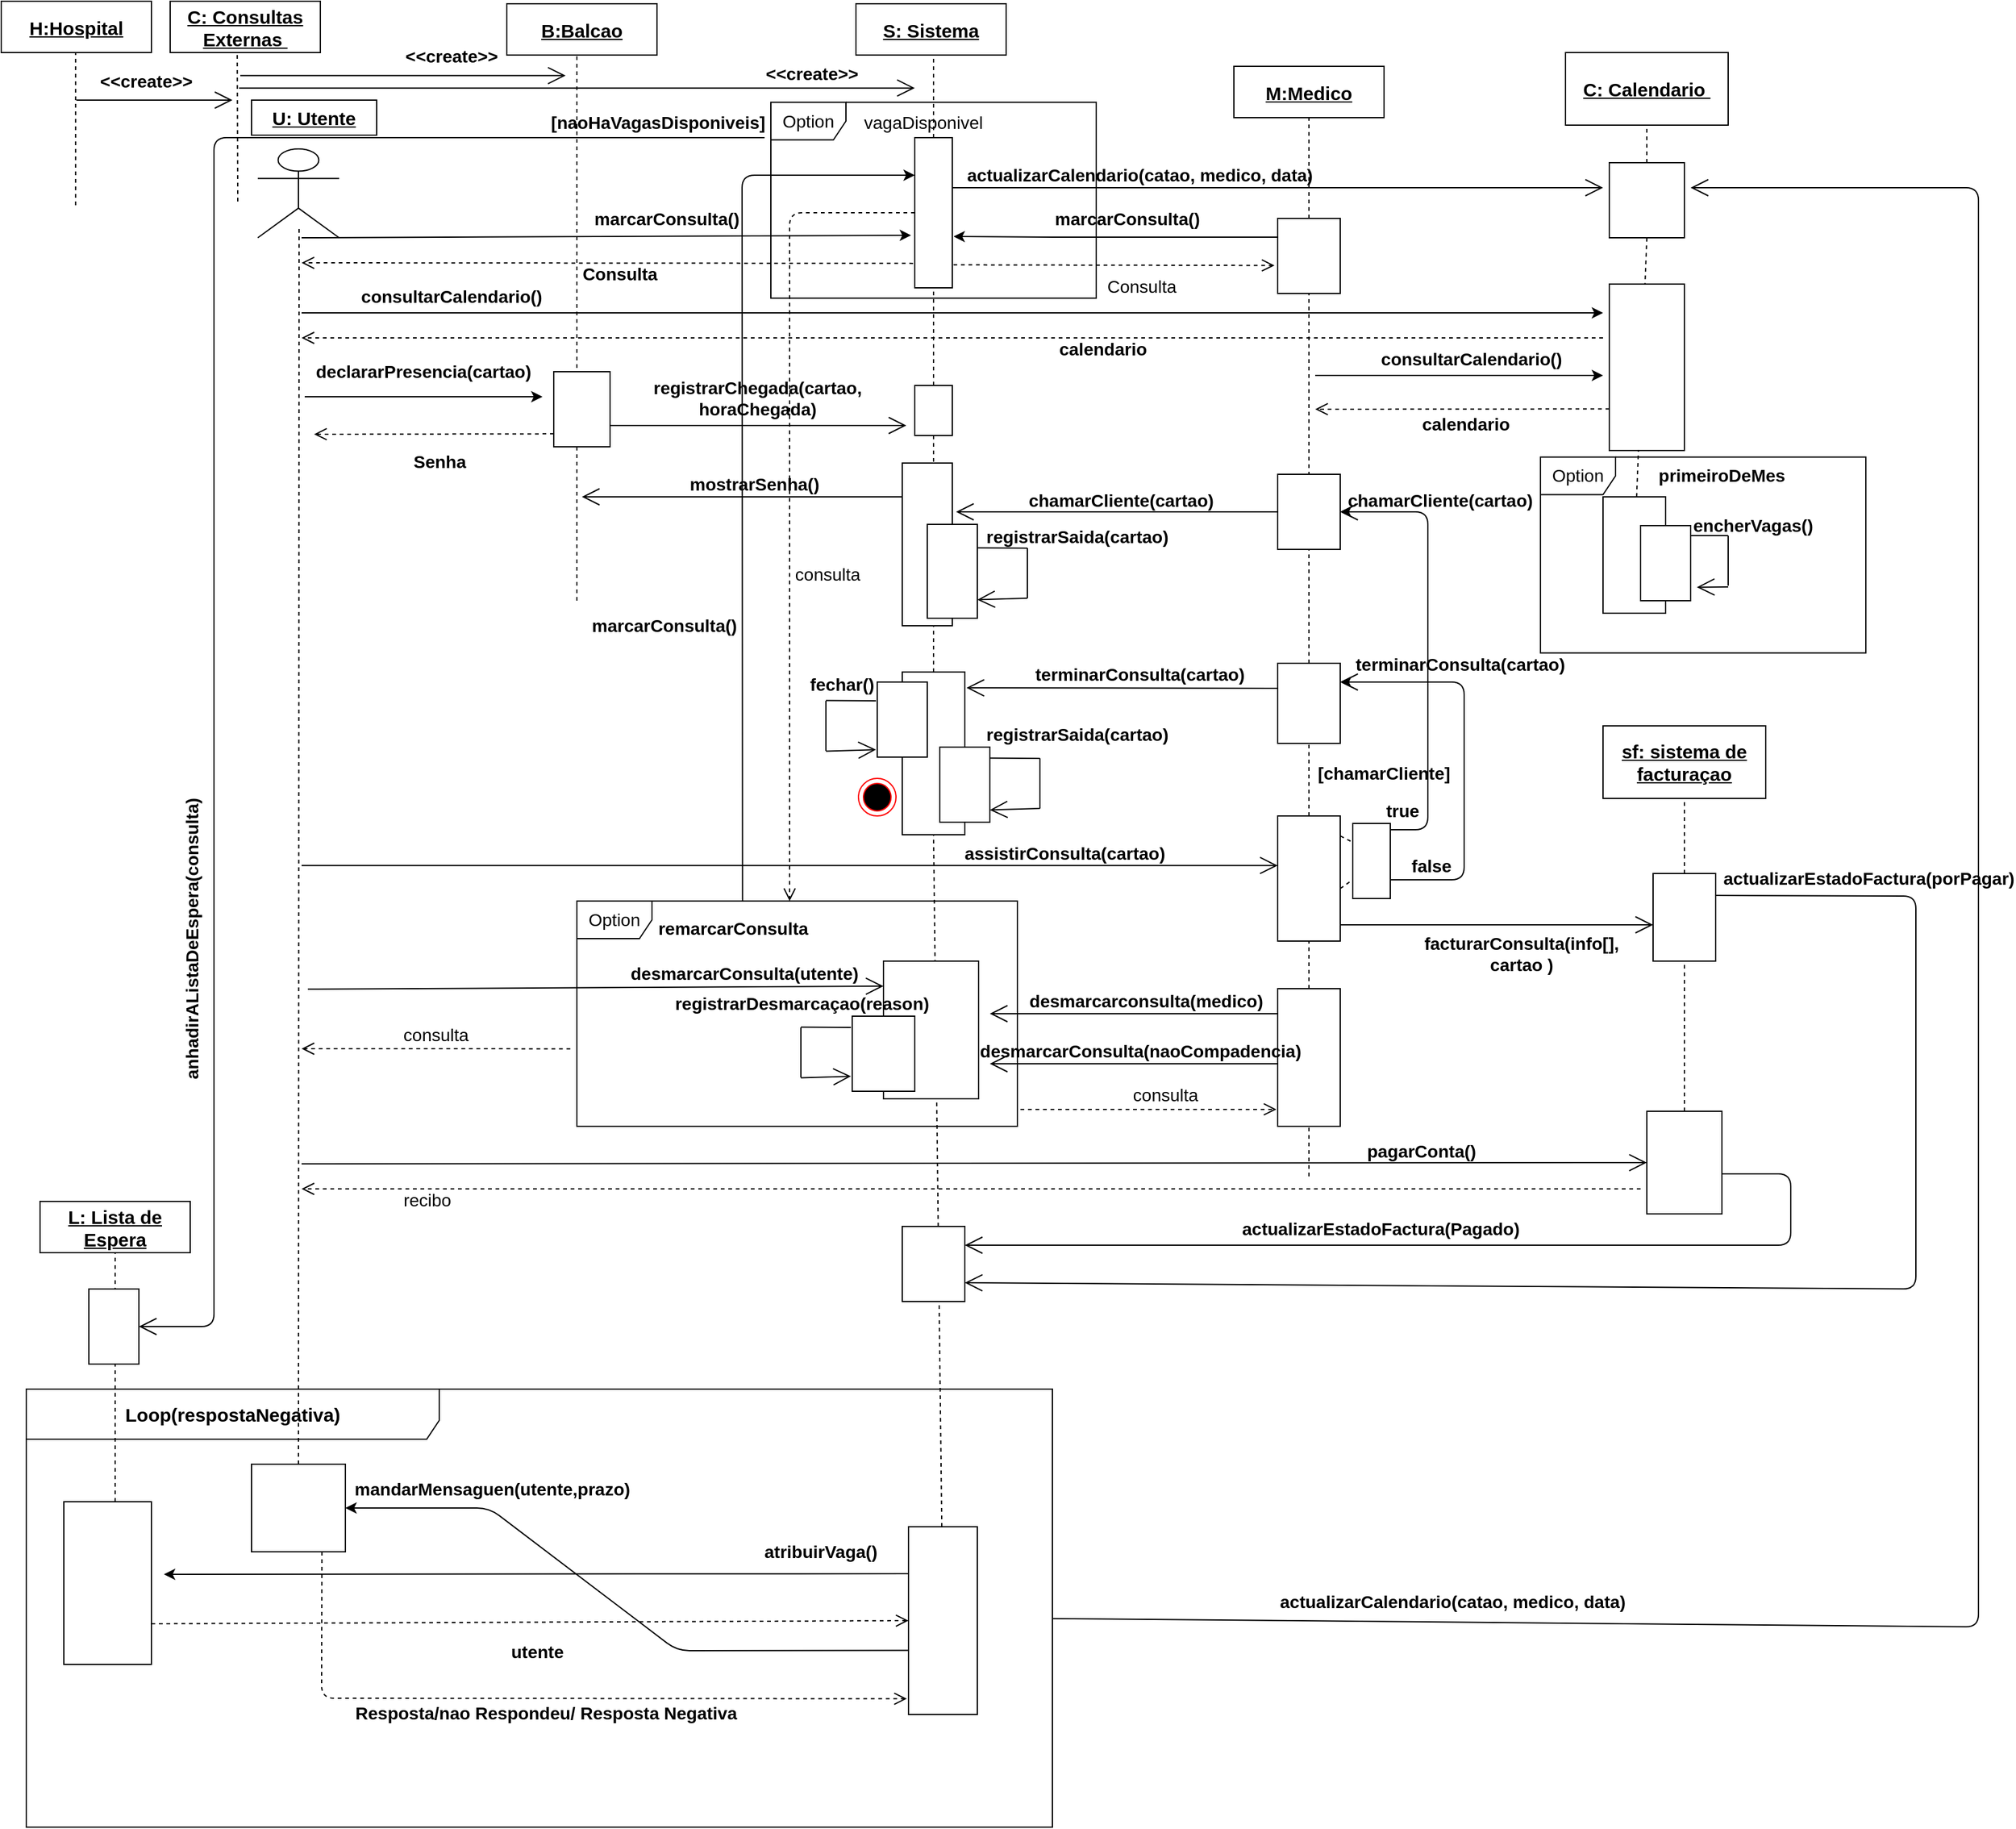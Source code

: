 <mxfile version="14.2.4" type="device"><diagram id="nksBYRpKuUvlGFji--ah" name="Page-1"><mxGraphModel dx="2966" dy="1566" grid="1" gridSize="10" guides="1" tooltips="1" connect="1" arrows="1" fold="1" page="1" pageScale="1" pageWidth="980" pageHeight="1390" math="0" shadow="0"><root><mxCell id="0"/><mxCell id="1" parent="0"/><mxCell id="4-cfbnJq5te2XabxBiRp-104" value="&lt;font style=&quot;font-size: 15px&quot;&gt;&lt;b&gt;Loop(respostaNegativa)&lt;/b&gt;&lt;/font&gt;" style="shape=umlFrame;whiteSpace=wrap;html=1;strokeColor=#000000;fillColor=#ffffff;fontSize=14;width=330;height=40;" vertex="1" parent="1"><mxGeometry x="30" y="1120" width="820" height="350" as="geometry"/></mxCell><mxCell id="WD7RwW45TAz70TlwFMTZ-5" value="M:Medico" style="text;html=1;align=center;verticalAlign=middle;whiteSpace=wrap;rounded=0;fontStyle=5;fillColor=#ffffff;strokeColor=#000000;fontSize=15;" parent="1" vertex="1"><mxGeometry x="995" y="63" width="120" height="41" as="geometry"/></mxCell><mxCell id="WD7RwW45TAz70TlwFMTZ-6" value="sf: sistema de facturaçao" style="text;html=1;align=center;verticalAlign=middle;whiteSpace=wrap;rounded=0;fontStyle=5;fontSize=15;strokeColor=#000000;fillColor=#ffffff;" parent="1" vertex="1"><mxGeometry x="1290" y="590" width="130" height="58" as="geometry"/></mxCell><mxCell id="WD7RwW45TAz70TlwFMTZ-11" value="" style="endArrow=none;dashed=1;html=1;" parent="1" source="WD7RwW45TAz70TlwFMTZ-15" edge="1"><mxGeometry width="50" height="50" relative="1" as="geometry"><mxPoint x="760" y="828" as="sourcePoint"/><mxPoint x="755" y="50" as="targetPoint"/></mxGeometry></mxCell><mxCell id="WD7RwW45TAz70TlwFMTZ-12" value="" style="endArrow=none;dashed=1;html=1;entryX=0.5;entryY=1;entryDx=0;entryDy=0;" parent="1" target="WD7RwW45TAz70TlwFMTZ-5" edge="1" source="DfYYFf-2BSC2NgVYR4sn-99"><mxGeometry width="50" height="50" relative="1" as="geometry"><mxPoint x="1055" y="489" as="sourcePoint"/><mxPoint x="1055" y="239" as="targetPoint"/><Array as="points"/></mxGeometry></mxCell><mxCell id="WD7RwW45TAz70TlwFMTZ-18" value="" style="endArrow=classic;html=1;" parent="1" edge="1"><mxGeometry width="50" height="50" relative="1" as="geometry"><mxPoint x="252.5" y="327" as="sourcePoint"/><mxPoint x="442.5" y="327" as="targetPoint"/></mxGeometry></mxCell><mxCell id="WD7RwW45TAz70TlwFMTZ-21" value="declararPresencia(cartao)" style="text;html=1;strokeColor=none;fillColor=none;align=center;verticalAlign=middle;whiteSpace=wrap;rounded=0;fontStyle=1;fontSize=14;" parent="1" vertex="1"><mxGeometry x="265" y="297" width="165" height="20" as="geometry"/></mxCell><mxCell id="WD7RwW45TAz70TlwFMTZ-24" value="" style="endArrow=open;endFill=1;endSize=12;html=1;" parent="1" edge="1"><mxGeometry width="160" relative="1" as="geometry"><mxPoint x="495.75" y="350" as="sourcePoint"/><mxPoint x="733.25" y="350" as="targetPoint"/></mxGeometry></mxCell><mxCell id="WD7RwW45TAz70TlwFMTZ-27" value="" style="rounded=0;whiteSpace=wrap;html=1;" parent="1" vertex="1"><mxGeometry x="740" y="318" width="30" height="40" as="geometry"/></mxCell><mxCell id="WD7RwW45TAz70TlwFMTZ-28" value="" style="endArrow=none;dashed=1;html=1;entryX=0.5;entryY=1;entryDx=0;entryDy=0;" parent="1" source="WD7RwW45TAz70TlwFMTZ-50" target="WD7RwW45TAz70TlwFMTZ-27" edge="1"><mxGeometry width="50" height="50" relative="1" as="geometry"><mxPoint x="760" y="828" as="sourcePoint"/><mxPoint x="755" y="-12" as="targetPoint"/></mxGeometry></mxCell><mxCell id="WD7RwW45TAz70TlwFMTZ-30" value="" style="endArrow=open;endFill=1;endSize=12;html=1;" parent="1" edge="1"><mxGeometry width="160" relative="1" as="geometry"><mxPoint x="730" y="407" as="sourcePoint"/><mxPoint x="474" y="407" as="targetPoint"/></mxGeometry></mxCell><mxCell id="WD7RwW45TAz70TlwFMTZ-32" value="" style="rounded=0;whiteSpace=wrap;html=1;" parent="1" vertex="1"><mxGeometry x="730" y="380" width="40" height="130" as="geometry"/></mxCell><mxCell id="WD7RwW45TAz70TlwFMTZ-33" value="mostrarSenha()" style="text;html=1;strokeColor=none;fillColor=none;align=center;verticalAlign=middle;whiteSpace=wrap;rounded=0;fontStyle=1;fontSize=14;" parent="1" vertex="1"><mxGeometry x="562" y="387" width="100" height="20" as="geometry"/></mxCell><mxCell id="WD7RwW45TAz70TlwFMTZ-34" value="" style="endArrow=open;endFill=1;endSize=12;html=1;exitX=0;exitY=0.5;exitDx=0;exitDy=0;" parent="1" source="WD7RwW45TAz70TlwFMTZ-35" edge="1"><mxGeometry width="160" relative="1" as="geometry"><mxPoint x="1030" y="28" as="sourcePoint"/><mxPoint x="773" y="419" as="targetPoint"/></mxGeometry></mxCell><mxCell id="WD7RwW45TAz70TlwFMTZ-37" value="chamarCliente(cartao)" style="text;html=1;strokeColor=none;fillColor=none;align=center;verticalAlign=middle;whiteSpace=wrap;rounded=0;rotation=0;fontStyle=1;fontSize=14;" parent="1" vertex="1"><mxGeometry x="850" y="400" width="110" height="20" as="geometry"/></mxCell><mxCell id="WD7RwW45TAz70TlwFMTZ-39" value="" style="rounded=0;whiteSpace=wrap;html=1;" parent="1" vertex="1"><mxGeometry x="750" y="429" width="40" height="75" as="geometry"/></mxCell><mxCell id="WD7RwW45TAz70TlwFMTZ-41" value="" style="endArrow=none;html=1;exitX=1;exitY=0.25;exitDx=0;exitDy=0;" parent="1" source="WD7RwW45TAz70TlwFMTZ-39" edge="1"><mxGeometry width="50" height="50" relative="1" as="geometry"><mxPoint x="880" y="634" as="sourcePoint"/><mxPoint x="830" y="448" as="targetPoint"/></mxGeometry></mxCell><mxCell id="WD7RwW45TAz70TlwFMTZ-42" value="" style="endArrow=none;html=1;" parent="1" edge="1"><mxGeometry width="50" height="50" relative="1" as="geometry"><mxPoint x="830" y="488" as="sourcePoint"/><mxPoint x="830" y="448" as="targetPoint"/></mxGeometry></mxCell><mxCell id="WD7RwW45TAz70TlwFMTZ-43" value="" style="endArrow=open;endFill=1;endSize=12;html=1;entryX=1;entryY=0.75;entryDx=0;entryDy=0;" parent="1" edge="1"><mxGeometry width="160" relative="1" as="geometry"><mxPoint x="830" y="488" as="sourcePoint"/><mxPoint x="790" y="489.25" as="targetPoint"/></mxGeometry></mxCell><mxCell id="WD7RwW45TAz70TlwFMTZ-48" value="terminarConsulta(cartao)" style="text;html=1;strokeColor=none;fillColor=none;align=center;verticalAlign=middle;whiteSpace=wrap;rounded=0;fontStyle=1;fontSize=14;" parent="1" vertex="1"><mxGeometry x="860" y="539" width="120" height="20" as="geometry"/></mxCell><mxCell id="WD7RwW45TAz70TlwFMTZ-50" value="" style="rounded=0;whiteSpace=wrap;html=1;" parent="1" vertex="1"><mxGeometry x="730" y="547" width="50" height="130" as="geometry"/></mxCell><mxCell id="WD7RwW45TAz70TlwFMTZ-51" value="" style="endArrow=none;dashed=1;html=1;entryX=0.5;entryY=1;entryDx=0;entryDy=0;" parent="1" target="WD7RwW45TAz70TlwFMTZ-50" edge="1" source="4-cfbnJq5te2XabxBiRp-76"><mxGeometry width="50" height="50" relative="1" as="geometry"><mxPoint x="755" y="1180" as="sourcePoint"/><mxPoint x="755" y="161" as="targetPoint"/></mxGeometry></mxCell><mxCell id="WD7RwW45TAz70TlwFMTZ-52" value="" style="rounded=0;whiteSpace=wrap;html=1;" parent="1" vertex="1"><mxGeometry x="710" y="555" width="40" height="60" as="geometry"/></mxCell><mxCell id="WD7RwW45TAz70TlwFMTZ-53" value="" style="rounded=0;whiteSpace=wrap;html=1;" parent="1" vertex="1"><mxGeometry x="760" y="607" width="40" height="60" as="geometry"/></mxCell><mxCell id="WD7RwW45TAz70TlwFMTZ-55" value="" style="endArrow=none;html=1;exitX=1;exitY=0.25;exitDx=0;exitDy=0;" parent="1" edge="1"><mxGeometry width="50" height="50" relative="1" as="geometry"><mxPoint x="800" y="615.75" as="sourcePoint"/><mxPoint x="840" y="616" as="targetPoint"/></mxGeometry></mxCell><mxCell id="WD7RwW45TAz70TlwFMTZ-56" value="" style="endArrow=none;html=1;" parent="1" edge="1"><mxGeometry width="50" height="50" relative="1" as="geometry"><mxPoint x="840" y="656" as="sourcePoint"/><mxPoint x="840" y="616" as="targetPoint"/></mxGeometry></mxCell><mxCell id="WD7RwW45TAz70TlwFMTZ-57" value="" style="endArrow=open;endFill=1;endSize=12;html=1;entryX=1;entryY=0.75;entryDx=0;entryDy=0;" parent="1" edge="1"><mxGeometry width="160" relative="1" as="geometry"><mxPoint x="840" y="656" as="sourcePoint"/><mxPoint x="800" y="657.25" as="targetPoint"/></mxGeometry></mxCell><mxCell id="WD7RwW45TAz70TlwFMTZ-62" value="" style="endArrow=none;html=1;exitX=1;exitY=0.25;exitDx=0;exitDy=0;" parent="1" edge="1"><mxGeometry width="50" height="50" relative="1" as="geometry"><mxPoint x="709" y="570" as="sourcePoint"/><mxPoint x="669" y="569.75" as="targetPoint"/></mxGeometry></mxCell><mxCell id="WD7RwW45TAz70TlwFMTZ-63" value="" style="endArrow=none;html=1;" parent="1" edge="1"><mxGeometry width="50" height="50" relative="1" as="geometry"><mxPoint x="669" y="570" as="sourcePoint"/><mxPoint x="669" y="610" as="targetPoint"/></mxGeometry></mxCell><mxCell id="WD7RwW45TAz70TlwFMTZ-64" value="" style="endArrow=open;endFill=1;endSize=12;html=1;entryX=1;entryY=0.75;entryDx=0;entryDy=0;" parent="1" edge="1"><mxGeometry width="160" relative="1" as="geometry"><mxPoint x="669" y="610.25" as="sourcePoint"/><mxPoint x="709" y="609" as="targetPoint"/></mxGeometry></mxCell><mxCell id="WD7RwW45TAz70TlwFMTZ-65" value="fechar()" style="text;html=1;strokeColor=none;fillColor=none;align=center;verticalAlign=middle;whiteSpace=wrap;rounded=0;fontStyle=1;fontSize=14;" parent="1" vertex="1"><mxGeometry x="662" y="547" width="40" height="20" as="geometry"/></mxCell><mxCell id="WD7RwW45TAz70TlwFMTZ-66" value="" style="endArrow=open;endFill=1;endSize=12;html=1;" parent="1" edge="1"><mxGeometry width="160" relative="1" as="geometry"><mxPoint x="250" y="701.58" as="sourcePoint"/><mxPoint x="1030" y="701.58" as="targetPoint"/></mxGeometry></mxCell><mxCell id="WD7RwW45TAz70TlwFMTZ-69" value="assistirConsulta(cartao)" style="text;html=1;strokeColor=none;fillColor=none;align=center;verticalAlign=middle;whiteSpace=wrap;rounded=0;fontStyle=1;fontSize=14;" parent="1" vertex="1"><mxGeometry x="800" y="682" width="120" height="20" as="geometry"/></mxCell><mxCell id="WD7RwW45TAz70TlwFMTZ-72" value="" style="endArrow=open;endFill=1;endSize=12;html=1;" parent="1" edge="1"><mxGeometry width="160" relative="1" as="geometry"><mxPoint x="1120" y="419" as="sourcePoint"/><mxPoint x="1080" y="419" as="targetPoint"/></mxGeometry></mxCell><mxCell id="WD7RwW45TAz70TlwFMTZ-73" value="chamarCliente(cartao)" style="text;html=1;strokeColor=none;fillColor=none;align=center;verticalAlign=middle;whiteSpace=wrap;rounded=0;fontStyle=1;fontSize=14;" parent="1" vertex="1"><mxGeometry x="1105" y="400" width="110" height="20" as="geometry"/></mxCell><mxCell id="WD7RwW45TAz70TlwFMTZ-78" value="" style="endArrow=classic;html=1;entryX=1;entryY=0.5;entryDx=0;entryDy=0;" parent="1" target="WD7RwW45TAz70TlwFMTZ-35" edge="1"><mxGeometry width="50" height="50" relative="1" as="geometry"><mxPoint x="1120" y="673" as="sourcePoint"/><mxPoint x="1080" y="413" as="targetPoint"/><Array as="points"><mxPoint x="1150" y="673"/><mxPoint x="1150" y="419"/></Array></mxGeometry></mxCell><mxCell id="WD7RwW45TAz70TlwFMTZ-79" value="" style="endArrow=open;endFill=1;endSize=12;html=1;exitX=1;exitY=0.88;exitDx=0;exitDy=0;exitPerimeter=0;" parent="1" edge="1"><mxGeometry width="160" relative="1" as="geometry"><mxPoint x="1080" y="749.0" as="sourcePoint"/><mxPoint x="1330" y="749" as="targetPoint"/></mxGeometry></mxCell><mxCell id="dU3oiIz67YaHPWP34NSX-2" value="" style="endArrow=none;dashed=1;html=1;entryX=0.5;entryY=1;entryDx=0;entryDy=0;" parent="1" edge="1" target="WD7RwW45TAz70TlwFMTZ-6" source="WD7RwW45TAz70TlwFMTZ-80"><mxGeometry width="50" height="50" relative="1" as="geometry"><mxPoint x="1360" y="898" as="sourcePoint"/><mxPoint x="1360" y="508" as="targetPoint"/><Array as="points"/></mxGeometry></mxCell><mxCell id="dU3oiIz67YaHPWP34NSX-3" value="" style="rounded=0;whiteSpace=wrap;html=1;" parent="1" vertex="1"><mxGeometry x="1090" y="668" width="30" height="60" as="geometry"/></mxCell><mxCell id="dU3oiIz67YaHPWP34NSX-4" value="" style="endArrow=none;dashed=1;html=1;exitX=1.004;exitY=0.161;exitDx=0;exitDy=0;entryX=0;entryY=0.25;entryDx=0;entryDy=0;exitPerimeter=0;" parent="1" source="WD7RwW45TAz70TlwFMTZ-67" target="dU3oiIz67YaHPWP34NSX-3" edge="1"><mxGeometry width="50" height="50" relative="1" as="geometry"><mxPoint x="690" y="672" as="sourcePoint"/><mxPoint x="740" y="622" as="targetPoint"/></mxGeometry></mxCell><mxCell id="dU3oiIz67YaHPWP34NSX-5" value="" style="endArrow=none;dashed=1;html=1;entryX=0;entryY=0.75;entryDx=0;entryDy=0;exitX=1;exitY=0.58;exitDx=0;exitDy=0;exitPerimeter=0;" parent="1" source="WD7RwW45TAz70TlwFMTZ-67" target="dU3oiIz67YaHPWP34NSX-3" edge="1"><mxGeometry width="50" height="50" relative="1" as="geometry"><mxPoint x="1084" y="720" as="sourcePoint"/><mxPoint x="740" y="622" as="targetPoint"/></mxGeometry></mxCell><mxCell id="DfYYFf-2BSC2NgVYR4sn-3" value="[chamarCliente]" style="text;html=1;strokeColor=none;fillColor=none;align=center;verticalAlign=middle;whiteSpace=wrap;rounded=0;fontStyle=1;fontSize=14;" parent="1" vertex="1"><mxGeometry x="1070" y="618" width="90" height="20" as="geometry"/></mxCell><mxCell id="DfYYFf-2BSC2NgVYR4sn-6" value="" style="endArrow=classic;html=1;exitX=1;exitY=0.75;exitDx=0;exitDy=0;" parent="1" edge="1" source="dU3oiIz67YaHPWP34NSX-3"><mxGeometry width="50" height="50" relative="1" as="geometry"><mxPoint x="1119" y="757" as="sourcePoint"/><mxPoint x="1080" y="555" as="targetPoint"/><Array as="points"><mxPoint x="1179" y="713"/><mxPoint x="1179" y="555"/></Array></mxGeometry></mxCell><mxCell id="DfYYFf-2BSC2NgVYR4sn-7" value="" style="endArrow=open;endFill=1;endSize=12;html=1;" parent="1" edge="1"><mxGeometry width="160" relative="1" as="geometry"><mxPoint x="1120" y="555" as="sourcePoint"/><mxPoint x="1080" y="555" as="targetPoint"/></mxGeometry></mxCell><mxCell id="DfYYFf-2BSC2NgVYR4sn-8" value="terminarConsulta(cartao)" style="text;html=1;strokeColor=none;fillColor=none;align=center;verticalAlign=middle;whiteSpace=wrap;rounded=0;fontStyle=1;fontSize=14;" parent="1" vertex="1"><mxGeometry x="1116" y="531" width="120" height="20" as="geometry"/></mxCell><mxCell id="WD7RwW45TAz70TlwFMTZ-81" value="facturarConsulta(info[], cartao )" style="text;html=1;strokeColor=none;fillColor=none;align=center;verticalAlign=middle;whiteSpace=wrap;rounded=0;fontStyle=1;fontSize=14;" parent="1" vertex="1"><mxGeometry x="1125" y="762" width="200" height="20" as="geometry"/></mxCell><mxCell id="DfYYFf-2BSC2NgVYR4sn-18" value="true" style="text;html=1;strokeColor=none;fillColor=none;align=center;verticalAlign=middle;whiteSpace=wrap;rounded=0;fontStyle=1;fontSize=14;" parent="1" vertex="1"><mxGeometry x="1110" y="648" width="40" height="20" as="geometry"/></mxCell><mxCell id="DfYYFf-2BSC2NgVYR4sn-19" value="false" style="text;html=1;strokeColor=none;fillColor=none;align=center;verticalAlign=middle;whiteSpace=wrap;rounded=0;fontStyle=1;fontSize=14;" parent="1" vertex="1"><mxGeometry x="1133" y="677" width="40" height="50" as="geometry"/></mxCell><mxCell id="WD7RwW45TAz70TlwFMTZ-46" value="" style="rounded=0;whiteSpace=wrap;html=1;" parent="1" vertex="1"><mxGeometry x="1030" y="540" width="50" height="64" as="geometry"/></mxCell><mxCell id="DfYYFf-2BSC2NgVYR4sn-20" value="" style="endArrow=none;dashed=1;html=1;entryX=0.5;entryY=1;entryDx=0;entryDy=0;" parent="1" source="DfYYFf-2BSC2NgVYR4sn-75" target="WD7RwW45TAz70TlwFMTZ-46" edge="1"><mxGeometry width="50" height="50" relative="1" as="geometry"><mxPoint x="1055" y="950" as="sourcePoint"/><mxPoint x="1055" y="186" as="targetPoint"/><Array as="points"/></mxGeometry></mxCell><mxCell id="DfYYFf-2BSC2NgVYR4sn-23" value="" style="endArrow=open;endFill=1;endSize=12;html=1;entryX=0;entryY=0.5;entryDx=0;entryDy=0;" parent="1" target="DfYYFf-2BSC2NgVYR4sn-24" edge="1"><mxGeometry width="160" relative="1" as="geometry"><mxPoint x="250" y="940" as="sourcePoint"/><mxPoint x="1320" y="930" as="targetPoint"/></mxGeometry></mxCell><mxCell id="DfYYFf-2BSC2NgVYR4sn-25" value="" style="endArrow=none;dashed=1;html=1;" parent="1" edge="1"><mxGeometry width="50" height="50" relative="1" as="geometry"><mxPoint x="1349" y="958" as="sourcePoint"/><mxPoint x="1349" y="918" as="targetPoint"/><Array as="points"/></mxGeometry></mxCell><mxCell id="DfYYFf-2BSC2NgVYR4sn-24" value="" style="rounded=0;whiteSpace=wrap;html=1;" parent="1" vertex="1"><mxGeometry x="1325" y="898" width="60" height="82" as="geometry"/></mxCell><mxCell id="DfYYFf-2BSC2NgVYR4sn-26" value="pagarConta()" style="text;html=1;strokeColor=none;fillColor=none;align=center;verticalAlign=middle;whiteSpace=wrap;rounded=0;fontStyle=1;fontSize=14;" parent="1" vertex="1"><mxGeometry x="1115" y="920" width="60" height="20" as="geometry"/></mxCell><mxCell id="WD7RwW45TAz70TlwFMTZ-67" value="" style="rounded=0;whiteSpace=wrap;html=1;" parent="1" vertex="1"><mxGeometry x="1030" y="662" width="50" height="100" as="geometry"/></mxCell><mxCell id="DfYYFf-2BSC2NgVYR4sn-27" value="" style="rounded=0;whiteSpace=wrap;html=1;" parent="1" vertex="1"><mxGeometry x="715" y="778" width="76" height="110" as="geometry"/></mxCell><mxCell id="WD7RwW45TAz70TlwFMTZ-16" value="marcarConsulta()" style="text;html=1;strokeColor=none;fillColor=none;align=center;verticalAlign=middle;whiteSpace=wrap;rounded=0;fontStyle=1;fontSize=14;" parent="1" vertex="1"><mxGeometry x="481.5" y="175" width="120" height="20" as="geometry"/></mxCell><mxCell id="DfYYFf-2BSC2NgVYR4sn-40" value="" style="endArrow=none;dashed=1;html=1;" parent="1" edge="1"><mxGeometry width="50" height="50" relative="1" as="geometry"><mxPoint x="69.41" y="174" as="sourcePoint"/><mxPoint x="69.41" y="34" as="targetPoint"/></mxGeometry></mxCell><mxCell id="DfYYFf-2BSC2NgVYR4sn-41" value="" style="endArrow=open;endFill=1;endSize=12;html=1;" parent="1" edge="1"><mxGeometry width="160" relative="1" as="geometry"><mxPoint x="200" y="80.33" as="sourcePoint"/><mxPoint x="740" y="80.33" as="targetPoint"/></mxGeometry></mxCell><mxCell id="DfYYFf-2BSC2NgVYR4sn-43" value="&amp;lt;&amp;lt;create&amp;gt;&amp;gt;" style="text;html=1;strokeColor=none;fillColor=none;align=center;verticalAlign=middle;whiteSpace=wrap;rounded=0;fontStyle=1;fontSize=14;" parent="1" vertex="1"><mxGeometry x="623" y="54" width="70" height="30" as="geometry"/></mxCell><mxCell id="DfYYFf-2BSC2NgVYR4sn-45" value="" style="endArrow=open;endFill=1;endSize=12;html=1;" parent="1" edge="1"><mxGeometry width="160" relative="1" as="geometry"><mxPoint x="201" y="70.41" as="sourcePoint"/><mxPoint x="461" y="70.41" as="targetPoint"/></mxGeometry></mxCell><mxCell id="DfYYFf-2BSC2NgVYR4sn-46" value="&amp;lt;&amp;lt;create&amp;gt;&amp;gt;" style="text;html=1;strokeColor=none;fillColor=none;align=center;verticalAlign=middle;whiteSpace=wrap;rounded=0;fontStyle=1;fontSize=14;" parent="1" vertex="1"><mxGeometry x="335" y="40" width="70" height="30" as="geometry"/></mxCell><mxCell id="WD7RwW45TAz70TlwFMTZ-15" value="" style="rounded=0;whiteSpace=wrap;html=1;" parent="1" vertex="1"><mxGeometry x="740" y="120" width="30" height="120" as="geometry"/></mxCell><mxCell id="DfYYFf-2BSC2NgVYR4sn-49" value="" style="endArrow=none;dashed=1;html=1;entryX=0.5;entryY=1;entryDx=0;entryDy=0;" parent="1" source="WD7RwW45TAz70TlwFMTZ-27" target="WD7RwW45TAz70TlwFMTZ-15" edge="1"><mxGeometry width="50" height="50" relative="1" as="geometry"><mxPoint x="755" y="257" as="sourcePoint"/><mxPoint x="755" y="-12" as="targetPoint"/></mxGeometry></mxCell><mxCell id="DfYYFf-2BSC2NgVYR4sn-57" value="" style="endArrow=none;dashed=1;html=1;entryX=0.5;entryY=1;entryDx=0;entryDy=0;" parent="1" edge="1"><mxGeometry width="50" height="50" relative="1" as="geometry"><mxPoint x="199" y="171" as="sourcePoint"/><mxPoint x="198.5" y="31" as="targetPoint"/></mxGeometry></mxCell><mxCell id="DfYYFf-2BSC2NgVYR4sn-58" value="" style="endArrow=open;endFill=1;endSize=12;html=1;" parent="1" edge="1"><mxGeometry width="160" relative="1" as="geometry"><mxPoint x="70" y="90" as="sourcePoint"/><mxPoint x="194.75" y="90" as="targetPoint"/></mxGeometry></mxCell><mxCell id="DfYYFf-2BSC2NgVYR4sn-59" value="&amp;lt;&amp;lt;create&amp;gt;&amp;gt;" style="text;html=1;strokeColor=none;fillColor=none;align=center;verticalAlign=middle;whiteSpace=wrap;rounded=0;fontStyle=1;fontSize=14;" parent="1" vertex="1"><mxGeometry x="91" y="60" width="70" height="30" as="geometry"/></mxCell><mxCell id="DfYYFf-2BSC2NgVYR4sn-61" value="" style="endArrow=open;endFill=1;endSize=12;html=1;entryX=1.027;entryY=0.097;entryDx=0;entryDy=0;entryPerimeter=0;exitX=0;exitY=0.313;exitDx=0;exitDy=0;exitPerimeter=0;" parent="1" target="WD7RwW45TAz70TlwFMTZ-50" edge="1" source="WD7RwW45TAz70TlwFMTZ-46"><mxGeometry width="160" relative="1" as="geometry"><mxPoint x="1030" y="538" as="sourcePoint"/><mxPoint x="990" y="308" as="targetPoint"/></mxGeometry></mxCell><mxCell id="DfYYFf-2BSC2NgVYR4sn-75" value="" style="rounded=0;whiteSpace=wrap;html=1;strokeColor=#000000;fillColor=#ffffff;" parent="1" vertex="1"><mxGeometry x="1030" y="800" width="50" height="110" as="geometry"/></mxCell><mxCell id="DfYYFf-2BSC2NgVYR4sn-76" value="" style="endArrow=none;dashed=1;html=1;entryX=0.5;entryY=1;entryDx=0;entryDy=0;" parent="1" target="DfYYFf-2BSC2NgVYR4sn-75" edge="1"><mxGeometry width="50" height="50" relative="1" as="geometry"><mxPoint x="1055" y="950" as="sourcePoint"/><mxPoint x="1055" y="552" as="targetPoint"/><Array as="points"/></mxGeometry></mxCell><mxCell id="DfYYFf-2BSC2NgVYR4sn-78" value="" style="endArrow=open;endFill=1;endSize=12;html=1;" parent="1" edge="1"><mxGeometry width="160" relative="1" as="geometry"><mxPoint x="1030" y="820" as="sourcePoint"/><mxPoint x="800" y="820" as="targetPoint"/></mxGeometry></mxCell><mxCell id="DfYYFf-2BSC2NgVYR4sn-79" value="" style="endArrow=open;endFill=1;endSize=12;html=1;" parent="1" edge="1"><mxGeometry width="160" relative="1" as="geometry"><mxPoint x="1030" y="860" as="sourcePoint"/><mxPoint x="800" y="860" as="targetPoint"/></mxGeometry></mxCell><mxCell id="DfYYFf-2BSC2NgVYR4sn-80" value="desmarcarconsulta(medico)" style="text;html=1;strokeColor=none;fillColor=none;align=center;verticalAlign=middle;whiteSpace=wrap;rounded=0;fontStyle=1;fontSize=14;" parent="1" vertex="1"><mxGeometry x="840" y="800" width="170" height="20" as="geometry"/></mxCell><mxCell id="DfYYFf-2BSC2NgVYR4sn-81" value="desmarcarConsulta(naoCompadencia)" style="text;html=1;strokeColor=none;fillColor=none;align=center;verticalAlign=middle;whiteSpace=wrap;rounded=0;fontStyle=1;fontSize=14;" parent="1" vertex="1"><mxGeometry x="792.5" y="840" width="255" height="20" as="geometry"/></mxCell><mxCell id="DfYYFf-2BSC2NgVYR4sn-82" value="" style="endArrow=open;endFill=1;endSize=12;html=1;" parent="1" edge="1"><mxGeometry width="160" relative="1" as="geometry"><mxPoint x="255" y="800.41" as="sourcePoint"/><mxPoint x="715" y="798" as="targetPoint"/></mxGeometry></mxCell><mxCell id="DfYYFf-2BSC2NgVYR4sn-87" value="desmarcarConsulta(utente)" style="text;html=1;strokeColor=none;fillColor=none;align=center;verticalAlign=middle;whiteSpace=wrap;rounded=0;fontStyle=1;fontSize=14;" parent="1" vertex="1"><mxGeometry x="539.5" y="778" width="127.5" height="20" as="geometry"/></mxCell><mxCell id="DfYYFf-2BSC2NgVYR4sn-88" value="" style="rounded=0;whiteSpace=wrap;html=1;strokeColor=#000000;fillColor=#ffffff;" parent="1" vertex="1"><mxGeometry x="690" y="822" width="50" height="60" as="geometry"/></mxCell><mxCell id="DfYYFf-2BSC2NgVYR4sn-89" value="registrarSaida(cartao)" style="text;html=1;strokeColor=none;fillColor=none;align=center;verticalAlign=middle;whiteSpace=wrap;rounded=0;rotation=0;fontStyle=1;fontSize=14;" parent="1" vertex="1"><mxGeometry x="810" y="429" width="120" height="20" as="geometry"/></mxCell><mxCell id="DfYYFf-2BSC2NgVYR4sn-91" value="" style="endArrow=none;html=1;exitX=1;exitY=0.25;exitDx=0;exitDy=0;" parent="1" edge="1"><mxGeometry width="50" height="50" relative="1" as="geometry"><mxPoint x="689" y="831" as="sourcePoint"/><mxPoint x="649" y="830.75" as="targetPoint"/></mxGeometry></mxCell><mxCell id="DfYYFf-2BSC2NgVYR4sn-92" value="" style="endArrow=none;html=1;" parent="1" edge="1"><mxGeometry width="50" height="50" relative="1" as="geometry"><mxPoint x="649" y="831" as="sourcePoint"/><mxPoint x="649" y="871" as="targetPoint"/></mxGeometry></mxCell><mxCell id="DfYYFf-2BSC2NgVYR4sn-93" value="" style="endArrow=open;endFill=1;endSize=12;html=1;entryX=1;entryY=0.75;entryDx=0;entryDy=0;" parent="1" edge="1"><mxGeometry width="160" relative="1" as="geometry"><mxPoint x="649" y="871.25" as="sourcePoint"/><mxPoint x="689" y="870" as="targetPoint"/></mxGeometry></mxCell><mxCell id="DfYYFf-2BSC2NgVYR4sn-94" value="registrarDesmarcaçao(reason)" style="text;html=1;strokeColor=none;fillColor=none;align=center;verticalAlign=middle;whiteSpace=wrap;rounded=0;fontStyle=1;fontSize=14;" parent="1" vertex="1"><mxGeometry x="585" y="802" width="130" height="20" as="geometry"/></mxCell><mxCell id="DfYYFf-2BSC2NgVYR4sn-97" value="marcarConsulta()" style="text;html=1;strokeColor=none;fillColor=none;align=center;verticalAlign=middle;whiteSpace=wrap;rounded=0;fontStyle=1;fontSize=14;" parent="1" vertex="1"><mxGeometry x="850" y="175" width="120" height="20" as="geometry"/></mxCell><mxCell id="DfYYFf-2BSC2NgVYR4sn-100" value="" style="endArrow=none;dashed=1;html=1;entryX=0.5;entryY=1;entryDx=0;entryDy=0;" parent="1" edge="1"><mxGeometry width="50" height="50" relative="1" as="geometry"><mxPoint x="470" y="490" as="sourcePoint"/><mxPoint x="470" y="51" as="targetPoint"/></mxGeometry></mxCell><mxCell id="WD7RwW45TAz70TlwFMTZ-19" value="" style="rounded=0;whiteSpace=wrap;html=1;" parent="1" vertex="1"><mxGeometry x="451.5" y="307" width="45" height="60" as="geometry"/></mxCell><mxCell id="4-cfbnJq5te2XabxBiRp-3" value="registrarSaida(cartao)" style="text;html=1;strokeColor=none;fillColor=none;align=center;verticalAlign=middle;whiteSpace=wrap;rounded=0;rotation=0;fontStyle=1;fontSize=14;" vertex="1" parent="1"><mxGeometry x="810" y="587" width="120" height="20" as="geometry"/></mxCell><mxCell id="4-cfbnJq5te2XabxBiRp-5" value="S: Sistema" style="text;html=1;align=center;verticalAlign=middle;whiteSpace=wrap;rounded=0;fontStyle=5;fillColor=#ffffff;strokeColor=#000000;fontSize=15;" vertex="1" parent="1"><mxGeometry x="693" y="13" width="120" height="41" as="geometry"/></mxCell><mxCell id="4-cfbnJq5te2XabxBiRp-6" value="B:Balcao" style="text;html=1;align=center;verticalAlign=middle;whiteSpace=wrap;rounded=0;fontStyle=5;fillColor=#ffffff;strokeColor=#000000;fontSize=15;" vertex="1" parent="1"><mxGeometry x="414" y="13" width="120" height="41" as="geometry"/></mxCell><mxCell id="4-cfbnJq5te2XabxBiRp-7" value="U: Utente" style="text;html=1;align=center;verticalAlign=middle;whiteSpace=wrap;rounded=0;fontStyle=5;fillColor=#ffffff;strokeColor=#000000;fontSize=15;" vertex="1" parent="1"><mxGeometry x="210" y="90" width="100" height="28" as="geometry"/></mxCell><mxCell id="4-cfbnJq5te2XabxBiRp-8" value="C: Consultas Externas&amp;nbsp;" style="text;html=1;align=center;verticalAlign=middle;whiteSpace=wrap;rounded=0;fontStyle=5;fillColor=#ffffff;strokeColor=#000000;fontSize=15;" vertex="1" parent="1"><mxGeometry x="145" y="11" width="120" height="41" as="geometry"/></mxCell><mxCell id="4-cfbnJq5te2XabxBiRp-9" value="H:Hospital" style="text;html=1;align=center;verticalAlign=middle;whiteSpace=wrap;rounded=0;fontStyle=5;fillColor=#ffffff;strokeColor=#000000;fontSize=15;" vertex="1" parent="1"><mxGeometry x="10" y="11" width="120" height="41" as="geometry"/></mxCell><mxCell id="WD7RwW45TAz70TlwFMTZ-80" value="" style="rounded=0;whiteSpace=wrap;html=1;" parent="1" vertex="1"><mxGeometry x="1330" y="708" width="50" height="70" as="geometry"/></mxCell><mxCell id="4-cfbnJq5te2XabxBiRp-10" value="" style="endArrow=none;dashed=1;html=1;exitX=0.5;exitY=0;exitDx=0;exitDy=0;" edge="1" parent="1" source="DfYYFf-2BSC2NgVYR4sn-24" target="WD7RwW45TAz70TlwFMTZ-80"><mxGeometry width="50" height="50" relative="1" as="geometry"><mxPoint x="1357" y="890" as="sourcePoint"/><mxPoint x="1360" y="508" as="targetPoint"/><Array as="points"/></mxGeometry></mxCell><mxCell id="4-cfbnJq5te2XabxBiRp-12" value="C: Calendario&amp;nbsp;" style="text;html=1;align=center;verticalAlign=middle;whiteSpace=wrap;rounded=0;fontStyle=5;fontSize=15;strokeColor=#000000;fillColor=#ffffff;" vertex="1" parent="1"><mxGeometry x="1260" y="52" width="130" height="58" as="geometry"/></mxCell><mxCell id="4-cfbnJq5te2XabxBiRp-13" value="" style="endArrow=none;dashed=1;html=1;fontSize=15;entryX=0.5;entryY=1;entryDx=0;entryDy=0;" edge="1" parent="1" source="4-cfbnJq5te2XabxBiRp-19" target="4-cfbnJq5te2XabxBiRp-12"><mxGeometry width="50" height="50" relative="1" as="geometry"><mxPoint x="1325" y="500" as="sourcePoint"/><mxPoint x="810" y="220" as="targetPoint"/></mxGeometry></mxCell><mxCell id="4-cfbnJq5te2XabxBiRp-25" style="edgeStyle=orthogonalEdgeStyle;rounded=0;orthogonalLoop=1;jettySize=auto;html=1;exitX=0;exitY=0.5;exitDx=0;exitDy=0;fontSize=14;" edge="1" parent="1"><mxGeometry relative="1" as="geometry"><mxPoint x="1030" y="199.5" as="sourcePoint"/><mxPoint x="771" y="199" as="targetPoint"/><Array as="points"><mxPoint x="850" y="199"/><mxPoint x="850" y="199"/></Array></mxGeometry></mxCell><mxCell id="DfYYFf-2BSC2NgVYR4sn-99" value="" style="rounded=0;whiteSpace=wrap;html=1;strokeColor=#000000;fillColor=#ffffff;" parent="1" vertex="1"><mxGeometry x="1030" y="184.5" width="50" height="60" as="geometry"/></mxCell><mxCell id="4-cfbnJq5te2XabxBiRp-15" value="" style="endArrow=none;dashed=1;html=1;entryX=0.5;entryY=1;entryDx=0;entryDy=0;exitX=0.5;exitY=0;exitDx=0;exitDy=0;" edge="1" parent="1" source="WD7RwW45TAz70TlwFMTZ-46" target="DfYYFf-2BSC2NgVYR4sn-99"><mxGeometry width="50" height="50" relative="1" as="geometry"><mxPoint x="1055" y="489" as="sourcePoint"/><mxPoint x="1055" y="104" as="targetPoint"/><Array as="points"/></mxGeometry></mxCell><mxCell id="4-cfbnJq5te2XabxBiRp-19" value="" style="rounded=0;whiteSpace=wrap;html=1;strokeColor=#000000;fillColor=#ffffff;fontSize=15;" vertex="1" parent="1"><mxGeometry x="1295" y="140" width="60" height="60" as="geometry"/></mxCell><mxCell id="4-cfbnJq5te2XabxBiRp-20" value="" style="endArrow=none;dashed=1;html=1;fontSize=15;entryX=0.5;entryY=1;entryDx=0;entryDy=0;" edge="1" parent="1" source="4-cfbnJq5te2XabxBiRp-44" target="4-cfbnJq5te2XabxBiRp-19"><mxGeometry width="50" height="50" relative="1" as="geometry"><mxPoint x="1325" y="500" as="sourcePoint"/><mxPoint x="1325" y="110" as="targetPoint"/></mxGeometry></mxCell><mxCell id="4-cfbnJq5te2XabxBiRp-22" value="&lt;b style=&quot;font-size: 14px;&quot;&gt;actualizarCalendario(catao, medico, data)&lt;/b&gt;" style="text;html=1;strokeColor=none;fillColor=none;align=center;verticalAlign=middle;whiteSpace=wrap;rounded=0;fontSize=14;" vertex="1" parent="1"><mxGeometry x="750" y="140" width="340" height="20" as="geometry"/></mxCell><mxCell id="WD7RwW45TAz70TlwFMTZ-35" value="" style="rounded=0;whiteSpace=wrap;html=1;" parent="1" vertex="1"><mxGeometry x="1030" y="389" width="50" height="60" as="geometry"/></mxCell><mxCell id="4-cfbnJq5te2XabxBiRp-23" value="" style="rounded=0;whiteSpace=wrap;html=1;strokeColor=#000000;fillColor=#ffffff;fontSize=14;" vertex="1" parent="1"><mxGeometry x="1295" y="237" width="60" height="133" as="geometry"/></mxCell><mxCell id="4-cfbnJq5te2XabxBiRp-27" value="" style="endArrow=classic;html=1;fontSize=14;" edge="1" parent="1"><mxGeometry width="50" height="50" relative="1" as="geometry"><mxPoint x="250" y="200" as="sourcePoint"/><mxPoint x="737" y="198" as="targetPoint"/></mxGeometry></mxCell><mxCell id="4-cfbnJq5te2XabxBiRp-28" value="&lt;b&gt;Senha&lt;/b&gt;" style="html=1;verticalAlign=bottom;endArrow=open;dashed=1;endSize=8;fontSize=14;" edge="1" parent="1"><mxGeometry x="-0.044" y="33" relative="1" as="geometry"><mxPoint x="451.5" y="356.67" as="sourcePoint"/><mxPoint x="260" y="357" as="targetPoint"/><mxPoint as="offset"/></mxGeometry></mxCell><mxCell id="4-cfbnJq5te2XabxBiRp-30" value="&lt;b&gt;Consulta&lt;/b&gt;" style="html=1;verticalAlign=bottom;endArrow=open;dashed=1;endSize=8;fontSize=14;exitX=-0.044;exitY=0.837;exitDx=0;exitDy=0;exitPerimeter=0;" edge="1" parent="1" source="WD7RwW45TAz70TlwFMTZ-15"><mxGeometry x="-0.04" y="20" relative="1" as="geometry"><mxPoint x="731" y="220" as="sourcePoint"/><mxPoint x="250" y="220" as="targetPoint"/><mxPoint as="offset"/></mxGeometry></mxCell><mxCell id="4-cfbnJq5te2XabxBiRp-35" value="" style="endArrow=open;endFill=1;endSize=12;html=1;fontSize=14;" edge="1" parent="1"><mxGeometry width="160" relative="1" as="geometry"><mxPoint x="770" y="160" as="sourcePoint"/><mxPoint x="1290" y="160" as="targetPoint"/></mxGeometry></mxCell><mxCell id="4-cfbnJq5te2XabxBiRp-38" value="" style="endArrow=classic;html=1;fontSize=14;" edge="1" parent="1"><mxGeometry width="50" height="50" relative="1" as="geometry"><mxPoint x="250" y="260" as="sourcePoint"/><mxPoint x="1290" y="260" as="targetPoint"/></mxGeometry></mxCell><mxCell id="4-cfbnJq5te2XabxBiRp-39" value="&lt;b&gt;calendario&lt;/b&gt;" style="html=1;verticalAlign=bottom;endArrow=open;dashed=1;endSize=8;fontSize=14;" edge="1" parent="1"><mxGeometry x="-0.231" y="20" relative="1" as="geometry"><mxPoint x="1290" y="280" as="sourcePoint"/><mxPoint x="250" y="280" as="targetPoint"/><Array as="points"/><mxPoint as="offset"/></mxGeometry></mxCell><mxCell id="4-cfbnJq5te2XabxBiRp-40" value="consultarCalendario()" style="text;html=1;strokeColor=none;fillColor=none;align=center;verticalAlign=middle;whiteSpace=wrap;rounded=0;fontStyle=1;fontSize=14;" vertex="1" parent="1"><mxGeometry x="310" y="237" width="120" height="20" as="geometry"/></mxCell><mxCell id="4-cfbnJq5te2XabxBiRp-41" value="" style="endArrow=classic;html=1;fontSize=14;" edge="1" parent="1"><mxGeometry width="50" height="50" relative="1" as="geometry"><mxPoint x="1060" y="310" as="sourcePoint"/><mxPoint x="1290" y="310" as="targetPoint"/></mxGeometry></mxCell><mxCell id="4-cfbnJq5te2XabxBiRp-42" value="&lt;b&gt;calendario&lt;/b&gt;" style="html=1;verticalAlign=bottom;endArrow=open;dashed=1;endSize=8;fontSize=14;exitX=0;exitY=0.75;exitDx=0;exitDy=0;" edge="1" parent="1" source="4-cfbnJq5te2XabxBiRp-23"><mxGeometry x="-0.021" y="23" relative="1" as="geometry"><mxPoint x="840" y="300" as="sourcePoint"/><mxPoint x="1060" y="337" as="targetPoint"/><mxPoint as="offset"/></mxGeometry></mxCell><mxCell id="4-cfbnJq5te2XabxBiRp-43" value="consultarCalendario()" style="text;html=1;strokeColor=none;fillColor=none;align=center;verticalAlign=middle;whiteSpace=wrap;rounded=0;fontStyle=1;fontSize=14;" vertex="1" parent="1"><mxGeometry x="1125" y="287" width="120" height="20" as="geometry"/></mxCell><mxCell id="4-cfbnJq5te2XabxBiRp-44" value="" style="rounded=0;whiteSpace=wrap;html=1;strokeColor=#000000;fillColor=#ffffff;fontSize=14;" vertex="1" parent="1"><mxGeometry x="1290" y="407" width="50" height="93" as="geometry"/></mxCell><mxCell id="4-cfbnJq5te2XabxBiRp-45" value="" style="endArrow=none;dashed=1;html=1;fontSize=15;entryX=0.5;entryY=1;entryDx=0;entryDy=0;" edge="1" parent="1" target="4-cfbnJq5te2XabxBiRp-44"><mxGeometry width="50" height="50" relative="1" as="geometry"><mxPoint x="1325" y="500" as="sourcePoint"/><mxPoint x="1325" y="200" as="targetPoint"/></mxGeometry></mxCell><mxCell id="4-cfbnJq5te2XabxBiRp-46" value="" style="rounded=0;whiteSpace=wrap;html=1;strokeColor=#000000;fillColor=#ffffff;fontSize=14;" vertex="1" parent="1"><mxGeometry x="1320" y="430" width="40" height="60" as="geometry"/></mxCell><mxCell id="4-cfbnJq5te2XabxBiRp-47" value="" style="endArrow=none;html=1;" edge="1" parent="1"><mxGeometry width="50" height="50" relative="1" as="geometry"><mxPoint x="1360" y="438" as="sourcePoint"/><mxPoint x="1390" y="438" as="targetPoint"/></mxGeometry></mxCell><mxCell id="4-cfbnJq5te2XabxBiRp-48" value="" style="endArrow=none;html=1;" edge="1" parent="1"><mxGeometry width="50" height="50" relative="1" as="geometry"><mxPoint x="1390" y="478" as="sourcePoint"/><mxPoint x="1390" y="438" as="targetPoint"/></mxGeometry></mxCell><mxCell id="4-cfbnJq5te2XabxBiRp-49" value="" style="endArrow=open;endFill=1;endSize=12;html=1;entryX=1;entryY=0.75;entryDx=0;entryDy=0;" edge="1" parent="1"><mxGeometry width="160" relative="1" as="geometry"><mxPoint x="1390" y="479" as="sourcePoint"/><mxPoint x="1365" y="479.25" as="targetPoint"/></mxGeometry></mxCell><mxCell id="4-cfbnJq5te2XabxBiRp-50" value="Option" style="shape=umlFrame;whiteSpace=wrap;html=1;strokeColor=#000000;fillColor=#ffffff;fontSize=14;" vertex="1" parent="1"><mxGeometry x="1240" y="375.25" width="260" height="156.5" as="geometry"/></mxCell><mxCell id="4-cfbnJq5te2XabxBiRp-51" value="primeiroDeMes" style="text;html=1;strokeColor=none;fillColor=none;align=center;verticalAlign=middle;whiteSpace=wrap;rounded=0;fontSize=14;fontStyle=1" vertex="1" parent="1"><mxGeometry x="1330" y="380" width="110" height="20" as="geometry"/></mxCell><mxCell id="4-cfbnJq5te2XabxBiRp-52" value="encherVagas()" style="text;html=1;strokeColor=none;fillColor=none;align=center;verticalAlign=middle;whiteSpace=wrap;rounded=0;fontSize=14;fontStyle=1" vertex="1" parent="1"><mxGeometry x="1350" y="420" width="120" height="20" as="geometry"/></mxCell><mxCell id="4-cfbnJq5te2XabxBiRp-55" value="Option" style="shape=umlFrame;whiteSpace=wrap;html=1;strokeColor=#000000;fillColor=#ffffff;fontSize=14;" vertex="1" parent="1"><mxGeometry x="470" y="730" width="352" height="180" as="geometry"/></mxCell><mxCell id="4-cfbnJq5te2XabxBiRp-56" value="remarcarConsulta" style="text;html=1;strokeColor=none;fillColor=none;align=center;verticalAlign=middle;whiteSpace=wrap;rounded=0;fontSize=14;fontStyle=1" vertex="1" parent="1"><mxGeometry x="539.5" y="742" width="110" height="20" as="geometry"/></mxCell><mxCell id="4-cfbnJq5te2XabxBiRp-58" value="" style="endArrow=classic;html=1;fontSize=14;exitX=0.376;exitY=-0.002;exitDx=0;exitDy=0;exitPerimeter=0;entryX=0;entryY=0.25;entryDx=0;entryDy=0;" edge="1" parent="1" source="4-cfbnJq5te2XabxBiRp-55" target="WD7RwW45TAz70TlwFMTZ-15"><mxGeometry width="50" height="50" relative="1" as="geometry"><mxPoint x="840" y="470" as="sourcePoint"/><mxPoint x="602" y="140" as="targetPoint"/><Array as="points"><mxPoint x="602" y="150"/></Array></mxGeometry></mxCell><mxCell id="4-cfbnJq5te2XabxBiRp-59" value="marcarConsulta()" style="text;html=1;strokeColor=none;fillColor=none;align=center;verticalAlign=middle;whiteSpace=wrap;rounded=0;fontStyle=1;fontSize=14;rotation=0;" vertex="1" parent="1"><mxGeometry x="480" y="500" width="120" height="20" as="geometry"/></mxCell><mxCell id="4-cfbnJq5te2XabxBiRp-60" value="consulta" style="html=1;verticalAlign=bottom;endArrow=open;dashed=1;endSize=8;fontSize=14;exitX=0;exitY=0.5;exitDx=0;exitDy=0;" edge="1" parent="1" source="WD7RwW45TAz70TlwFMTZ-15"><mxGeometry x="0.231" y="30" relative="1" as="geometry"><mxPoint x="910" y="450" as="sourcePoint"/><mxPoint x="640" y="730" as="targetPoint"/><Array as="points"><mxPoint x="640" y="180"/></Array><mxPoint as="offset"/></mxGeometry></mxCell><mxCell id="WD7RwW45TAz70TlwFMTZ-25" value="registrarChegada(cartao, horaChegada)" style="text;html=1;strokeColor=none;fillColor=none;align=center;verticalAlign=middle;whiteSpace=wrap;rounded=0;fontStyle=1;fontSize=14;" parent="1" vertex="1"><mxGeometry x="534" y="318" width="161" height="20" as="geometry"/></mxCell><mxCell id="4-cfbnJq5te2XabxBiRp-62" value="consulta" style="html=1;verticalAlign=bottom;endArrow=open;dashed=1;endSize=8;fontSize=14;exitX=-0.015;exitY=0.656;exitDx=0;exitDy=0;exitPerimeter=0;" edge="1" parent="1" source="4-cfbnJq5te2XabxBiRp-55"><mxGeometry relative="1" as="geometry"><mxPoint x="380" y="860" as="sourcePoint"/><mxPoint x="250" y="848" as="targetPoint"/></mxGeometry></mxCell><mxCell id="4-cfbnJq5te2XabxBiRp-65" value="" style="ellipse;html=1;shape=endState;fillColor=#000000;strokeColor=#ff0000;fontSize=14;" vertex="1" parent="1"><mxGeometry x="695" y="632" width="30" height="30" as="geometry"/></mxCell><mxCell id="4-cfbnJq5te2XabxBiRp-66" value="consulta" style="html=1;verticalAlign=bottom;endArrow=open;dashed=1;endSize=8;fontSize=14;entryX=-0.02;entryY=0.877;entryDx=0;entryDy=0;entryPerimeter=0;exitX=1.007;exitY=0.925;exitDx=0;exitDy=0;exitPerimeter=0;" edge="1" parent="1" source="4-cfbnJq5te2XabxBiRp-55" target="DfYYFf-2BSC2NgVYR4sn-75"><mxGeometry x="0.13" relative="1" as="geometry"><mxPoint x="820" y="880" as="sourcePoint"/><mxPoint x="1050" y="900" as="targetPoint"/><mxPoint as="offset"/></mxGeometry></mxCell><mxCell id="4-cfbnJq5te2XabxBiRp-67" value="recibo" style="html=1;verticalAlign=bottom;endArrow=open;dashed=1;endSize=8;fontSize=14;" edge="1" parent="1"><mxGeometry x="0.813" y="20" relative="1" as="geometry"><mxPoint x="1320" y="960" as="sourcePoint"/><mxPoint x="250" y="960" as="targetPoint"/><mxPoint as="offset"/></mxGeometry></mxCell><mxCell id="4-cfbnJq5te2XabxBiRp-68" value="" style="rounded=0;whiteSpace=wrap;html=1;strokeColor=#000000;fillColor=#ffffff;fontSize=14;" vertex="1" parent="1"><mxGeometry x="730" y="990" width="50" height="60" as="geometry"/></mxCell><mxCell id="4-cfbnJq5te2XabxBiRp-69" value="" style="endArrow=open;endFill=1;endSize=12;html=1;fontSize=14;exitX=1;exitY=0.25;exitDx=0;exitDy=0;entryX=1;entryY=0.75;entryDx=0;entryDy=0;" edge="1" parent="1" source="WD7RwW45TAz70TlwFMTZ-80" target="4-cfbnJq5te2XabxBiRp-68"><mxGeometry width="160" relative="1" as="geometry"><mxPoint x="1510" y="1050" as="sourcePoint"/><mxPoint x="790" y="1040" as="targetPoint"/><Array as="points"><mxPoint x="1540" y="726"/><mxPoint x="1540" y="1040"/></Array></mxGeometry></mxCell><mxCell id="4-cfbnJq5te2XabxBiRp-70" value="" style="endArrow=open;endFill=1;endSize=12;html=1;fontSize=14;entryX=1;entryY=0.25;entryDx=0;entryDy=0;" edge="1" parent="1" target="4-cfbnJq5te2XabxBiRp-68"><mxGeometry width="160" relative="1" as="geometry"><mxPoint x="1385" y="948" as="sourcePoint"/><mxPoint x="800" y="1020" as="targetPoint"/><Array as="points"><mxPoint x="1440" y="948"/><mxPoint x="1440" y="1005"/></Array></mxGeometry></mxCell><mxCell id="4-cfbnJq5te2XabxBiRp-71" value="&lt;b&gt;actualizarEstadoFactura(porPagar)&lt;/b&gt;" style="text;html=1;strokeColor=none;fillColor=none;align=center;verticalAlign=middle;whiteSpace=wrap;rounded=0;fontSize=14;" vertex="1" parent="1"><mxGeometry x="1400" y="702" width="205" height="20" as="geometry"/></mxCell><mxCell id="4-cfbnJq5te2XabxBiRp-72" value="&lt;b&gt;actualizarEstadoFactura(Pagado)&lt;/b&gt;" style="text;html=1;strokeColor=none;fillColor=none;align=center;verticalAlign=middle;whiteSpace=wrap;rounded=0;fontSize=14;" vertex="1" parent="1"><mxGeometry x="1010" y="982" width="205" height="20" as="geometry"/></mxCell><mxCell id="4-cfbnJq5te2XabxBiRp-73" value="L: Lista de Espera" style="text;html=1;align=center;verticalAlign=middle;whiteSpace=wrap;rounded=0;fontStyle=5;fillColor=#ffffff;strokeColor=#000000;fontSize=15;" vertex="1" parent="1"><mxGeometry x="41" y="970" width="120" height="41" as="geometry"/></mxCell><mxCell id="4-cfbnJq5te2XabxBiRp-75" value="" style="endArrow=none;dashed=1;html=1;fontSize=14;entryX=0.5;entryY=1;entryDx=0;entryDy=0;" edge="1" parent="1" target="4-cfbnJq5te2XabxBiRp-73"><mxGeometry width="50" height="50" relative="1" as="geometry"><mxPoint x="101" y="1270" as="sourcePoint"/><mxPoint x="1020" y="980.5" as="targetPoint"/></mxGeometry></mxCell><mxCell id="4-cfbnJq5te2XabxBiRp-76" value="" style="rounded=0;whiteSpace=wrap;html=1;strokeColor=#000000;fillColor=#ffffff;fontSize=14;" vertex="1" parent="1"><mxGeometry x="735" y="1230" width="55" height="150" as="geometry"/></mxCell><mxCell id="4-cfbnJq5te2XabxBiRp-80" value="vagaDisponivel" style="text;html=1;strokeColor=none;fillColor=none;align=center;verticalAlign=middle;whiteSpace=wrap;rounded=0;fontSize=14;" vertex="1" parent="1"><mxGeometry x="672" y="98" width="150" height="20" as="geometry"/></mxCell><mxCell id="4-cfbnJq5te2XabxBiRp-85" value="Consulta" style="html=1;verticalAlign=bottom;endArrow=open;dashed=1;endSize=8;fontSize=14;exitX=1.03;exitY=0.847;exitDx=0;exitDy=0;exitPerimeter=0;entryX=-0.051;entryY=0.627;entryDx=0;entryDy=0;entryPerimeter=0;" edge="1" parent="1" source="WD7RwW45TAz70TlwFMTZ-15" target="DfYYFf-2BSC2NgVYR4sn-99"><mxGeometry x="0.163" y="-28" relative="1" as="geometry"><mxPoint x="810" y="210" as="sourcePoint"/><mxPoint x="730" y="210" as="targetPoint"/><mxPoint x="1" as="offset"/></mxGeometry></mxCell><mxCell id="4-cfbnJq5te2XabxBiRp-78" value="Option" style="shape=umlFrame;whiteSpace=wrap;html=1;strokeColor=#000000;fillColor=#ffffff;fontSize=14;" vertex="1" parent="1"><mxGeometry x="625" y="91.75" width="260" height="156.5" as="geometry"/></mxCell><mxCell id="4-cfbnJq5te2XabxBiRp-86" value="" style="rounded=0;whiteSpace=wrap;html=1;strokeColor=#000000;fillColor=#ffffff;fontSize=14;" vertex="1" parent="1"><mxGeometry x="80" y="1040" width="40" height="60" as="geometry"/></mxCell><mxCell id="4-cfbnJq5te2XabxBiRp-87" value="" style="endArrow=open;endFill=1;endSize=12;html=1;fontSize=14;entryX=1;entryY=0.5;entryDx=0;entryDy=0;" edge="1" parent="1" target="4-cfbnJq5te2XabxBiRp-86"><mxGeometry width="160" relative="1" as="geometry"><mxPoint x="620" y="120" as="sourcePoint"/><mxPoint x="90" y="630" as="targetPoint"/><Array as="points"><mxPoint x="180" y="120"/><mxPoint x="180" y="1070"/></Array></mxGeometry></mxCell><mxCell id="4-cfbnJq5te2XabxBiRp-88" value="&lt;b&gt;[naoHaVagasDisponiveis]&lt;/b&gt;" style="text;html=1;strokeColor=none;fillColor=none;align=center;verticalAlign=middle;whiteSpace=wrap;rounded=0;fontSize=14;" vertex="1" parent="1"><mxGeometry x="450" y="98" width="170" height="20" as="geometry"/></mxCell><mxCell id="4-cfbnJq5te2XabxBiRp-89" value="&lt;font style=&quot;font-size: 14px&quot;&gt;&lt;b&gt;anhadirAListaDeEspera(consulta)&lt;/b&gt;&lt;/font&gt;" style="text;html=1;strokeColor=none;fillColor=none;align=center;verticalAlign=middle;whiteSpace=wrap;rounded=0;fontSize=14;rotation=-90;" vertex="1" parent="1"><mxGeometry x="50" y="750" width="225" height="20" as="geometry"/></mxCell><mxCell id="4-cfbnJq5te2XabxBiRp-91" value="" style="rounded=0;whiteSpace=wrap;html=1;" vertex="1" parent="1"><mxGeometry x="60" y="1210" width="70" height="130" as="geometry"/></mxCell><mxCell id="4-cfbnJq5te2XabxBiRp-94" value="atribuirVaga()" style="text;html=1;strokeColor=none;fillColor=none;align=center;verticalAlign=middle;whiteSpace=wrap;rounded=0;fontStyle=1;fontSize=14;" vertex="1" parent="1"><mxGeometry x="605" y="1240" width="120" height="20" as="geometry"/></mxCell><mxCell id="4-cfbnJq5te2XabxBiRp-97" value="&lt;b&gt;utente&lt;/b&gt;" style="html=1;verticalAlign=bottom;endArrow=open;dashed=1;endSize=8;fontSize=14;exitX=1;exitY=0.75;exitDx=0;exitDy=0;entryX=0;entryY=0.5;entryDx=0;entryDy=0;" edge="1" parent="1" source="4-cfbnJq5te2XabxBiRp-91" target="4-cfbnJq5te2XabxBiRp-76"><mxGeometry x="0.017" y="-35" relative="1" as="geometry"><mxPoint x="520" y="1030" as="sourcePoint"/><mxPoint x="720" y="1208" as="targetPoint"/><mxPoint as="offset"/></mxGeometry></mxCell><mxCell id="4-cfbnJq5te2XabxBiRp-101" value="" style="endArrow=classic;html=1;fontSize=14;exitX=0;exitY=0.658;exitDx=0;exitDy=0;exitPerimeter=0;entryX=1;entryY=0.5;entryDx=0;entryDy=0;" edge="1" parent="1" source="4-cfbnJq5te2XabxBiRp-76" target="4-cfbnJq5te2XabxBiRp-99"><mxGeometry width="50" height="50" relative="1" as="geometry"><mxPoint x="450" y="1130" as="sourcePoint"/><mxPoint x="500" y="1080" as="targetPoint"/><Array as="points"><mxPoint x="550" y="1329"/><mxPoint x="400" y="1215"/></Array></mxGeometry></mxCell><mxCell id="4-cfbnJq5te2XabxBiRp-102" value="&lt;b&gt;Resposta/nao Respondeu/ Resposta Negativa&lt;/b&gt;" style="html=1;verticalAlign=bottom;endArrow=open;dashed=1;endSize=8;fontSize=14;entryX=-0.024;entryY=0.916;entryDx=0;entryDy=0;entryPerimeter=0;exitX=0.75;exitY=1;exitDx=0;exitDy=0;" edge="1" parent="1" source="4-cfbnJq5te2XabxBiRp-99" target="4-cfbnJq5te2XabxBiRp-76"><mxGeometry x="0.014" y="-23" relative="1" as="geometry"><mxPoint x="260" y="1130" as="sourcePoint"/><mxPoint x="440" y="1100" as="targetPoint"/><Array as="points"><mxPoint x="266" y="1367"/></Array><mxPoint as="offset"/></mxGeometry></mxCell><mxCell id="4-cfbnJq5te2XabxBiRp-103" value="mandarMensaguen(utente,prazo)" style="text;html=1;strokeColor=none;fillColor=none;align=center;verticalAlign=middle;whiteSpace=wrap;rounded=0;fontStyle=1;fontSize=14;" vertex="1" parent="1"><mxGeometry x="285" y="1190" width="235" height="20" as="geometry"/></mxCell><mxCell id="4-cfbnJq5te2XabxBiRp-99" value="" style="rounded=0;whiteSpace=wrap;html=1;strokeColor=#000000;fillColor=#ffffff;fontSize=14;" vertex="1" parent="1"><mxGeometry x="210" y="1180" width="75" height="70" as="geometry"/></mxCell><mxCell id="4-cfbnJq5te2XabxBiRp-106" value="" style="endArrow=classic;html=1;fontSize=14;exitX=0;exitY=0.25;exitDx=0;exitDy=0;" edge="1" parent="1" source="4-cfbnJq5te2XabxBiRp-76"><mxGeometry width="50" height="50" relative="1" as="geometry"><mxPoint x="730" y="1177.5" as="sourcePoint"/><mxPoint x="140" y="1268" as="targetPoint"/><Array as="points"/></mxGeometry></mxCell><mxCell id="4-cfbnJq5te2XabxBiRp-96" value="&lt;b style=&quot;font-size: 14px;&quot;&gt;actualizarCalendario(catao, medico, data)&lt;/b&gt;" style="text;html=1;strokeColor=none;fillColor=none;align=center;verticalAlign=middle;whiteSpace=wrap;rounded=0;fontSize=14;" vertex="1" parent="1"><mxGeometry x="1000" y="1280" width="340" height="20" as="geometry"/></mxCell><mxCell id="4-cfbnJq5te2XabxBiRp-111" value="" style="endArrow=open;endFill=1;endSize=12;html=1;fontSize=14;" edge="1" parent="1"><mxGeometry width="160" relative="1" as="geometry"><mxPoint x="850" y="1303.33" as="sourcePoint"/><mxPoint x="1360" y="160" as="targetPoint"/><Array as="points"><mxPoint x="1590" y="1310"/><mxPoint x="1590" y="160"/></Array></mxGeometry></mxCell><mxCell id="WD7RwW45TAz70TlwFMTZ-2" value="" style="shape=umlActor;verticalLabelPosition=bottom;verticalAlign=top;html=1;outlineConnect=0;" parent="1" vertex="1"><mxGeometry x="215" y="129" width="65" height="71" as="geometry"/></mxCell><mxCell id="4-cfbnJq5te2XabxBiRp-112" value="" style="endArrow=none;dashed=1;html=1;" edge="1" parent="1" source="4-cfbnJq5te2XabxBiRp-99"><mxGeometry width="50" height="50" relative="1" as="geometry"><mxPoint x="247.584" y="1180" as="sourcePoint"/><mxPoint x="248" y="190" as="targetPoint"/></mxGeometry></mxCell></root></mxGraphModel></diagram></mxfile>